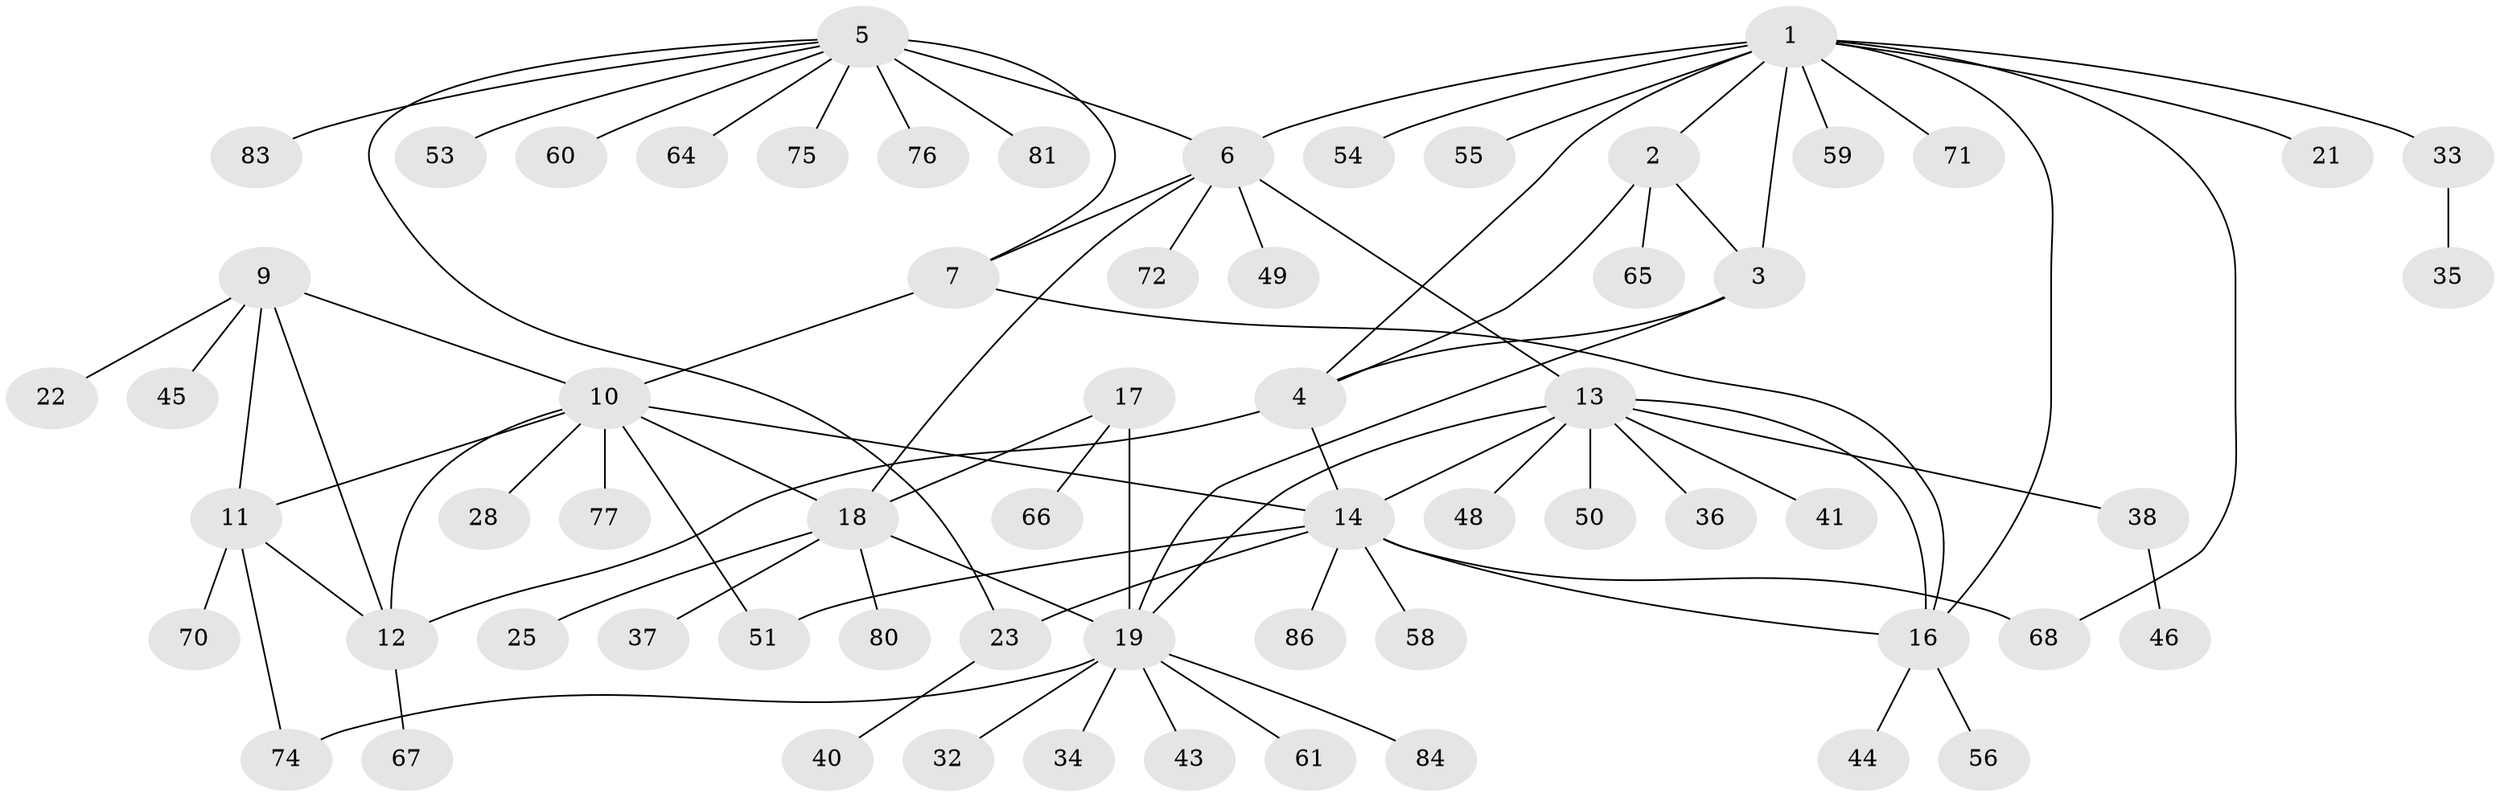 // original degree distribution, {13: 0.011627906976744186, 5: 0.03488372093023256, 6: 0.05813953488372093, 9: 0.023255813953488372, 8: 0.023255813953488372, 10: 0.011627906976744186, 4: 0.03488372093023256, 7: 0.046511627906976744, 1: 0.5930232558139535, 2: 0.12790697674418605, 3: 0.03488372093023256}
// Generated by graph-tools (version 1.1) at 2025/42/03/06/25 10:42:11]
// undirected, 64 vertices, 84 edges
graph export_dot {
graph [start="1"]
  node [color=gray90,style=filled];
  1 [super="+26"];
  2 [super="+78"];
  3 [super="+31"];
  4 [super="+42"];
  5 [super="+8"];
  6 [super="+29"];
  7 [super="+39"];
  9 [super="+69"];
  10 [super="+63"];
  11 [super="+52"];
  12 [super="+82"];
  13 [super="+15"];
  14 [super="+30"];
  16 [super="+79"];
  17;
  18 [super="+24"];
  19 [super="+20"];
  21;
  22;
  23 [super="+47"];
  25 [super="+27"];
  28;
  32;
  33 [super="+57"];
  34;
  35;
  36;
  37;
  38;
  40;
  41;
  43;
  44;
  45;
  46;
  48;
  49;
  50 [super="+85"];
  51;
  53 [super="+62"];
  54 [super="+73"];
  55;
  56;
  58;
  59;
  60;
  61;
  64;
  65;
  66;
  67;
  68;
  70;
  71;
  72;
  74;
  75;
  76;
  77;
  80;
  81;
  83;
  84;
  86;
  1 -- 2;
  1 -- 3;
  1 -- 4;
  1 -- 6;
  1 -- 16;
  1 -- 21;
  1 -- 33;
  1 -- 54;
  1 -- 55;
  1 -- 59;
  1 -- 68;
  1 -- 71;
  2 -- 3;
  2 -- 4;
  2 -- 65;
  3 -- 4;
  3 -- 19;
  4 -- 12;
  4 -- 14;
  5 -- 6 [weight=2];
  5 -- 7 [weight=2];
  5 -- 53;
  5 -- 75;
  5 -- 83;
  5 -- 64;
  5 -- 76;
  5 -- 81;
  5 -- 23;
  5 -- 60;
  6 -- 7;
  6 -- 13;
  6 -- 18;
  6 -- 49;
  6 -- 72;
  7 -- 10;
  7 -- 16;
  9 -- 10;
  9 -- 11;
  9 -- 12;
  9 -- 22;
  9 -- 45;
  10 -- 11;
  10 -- 12;
  10 -- 14;
  10 -- 18;
  10 -- 28;
  10 -- 51;
  10 -- 77;
  11 -- 12;
  11 -- 74;
  11 -- 70;
  12 -- 67;
  13 -- 14 [weight=2];
  13 -- 16 [weight=2];
  13 -- 19;
  13 -- 48;
  13 -- 50;
  13 -- 36;
  13 -- 38;
  13 -- 41;
  14 -- 16;
  14 -- 51;
  14 -- 58;
  14 -- 68;
  14 -- 86;
  14 -- 23;
  16 -- 44;
  16 -- 56;
  17 -- 18;
  17 -- 19 [weight=2];
  17 -- 66;
  18 -- 19 [weight=2];
  18 -- 37;
  18 -- 80;
  18 -- 25;
  19 -- 34;
  19 -- 61;
  19 -- 74;
  19 -- 32;
  19 -- 84;
  19 -- 43;
  23 -- 40;
  33 -- 35;
  38 -- 46;
}
